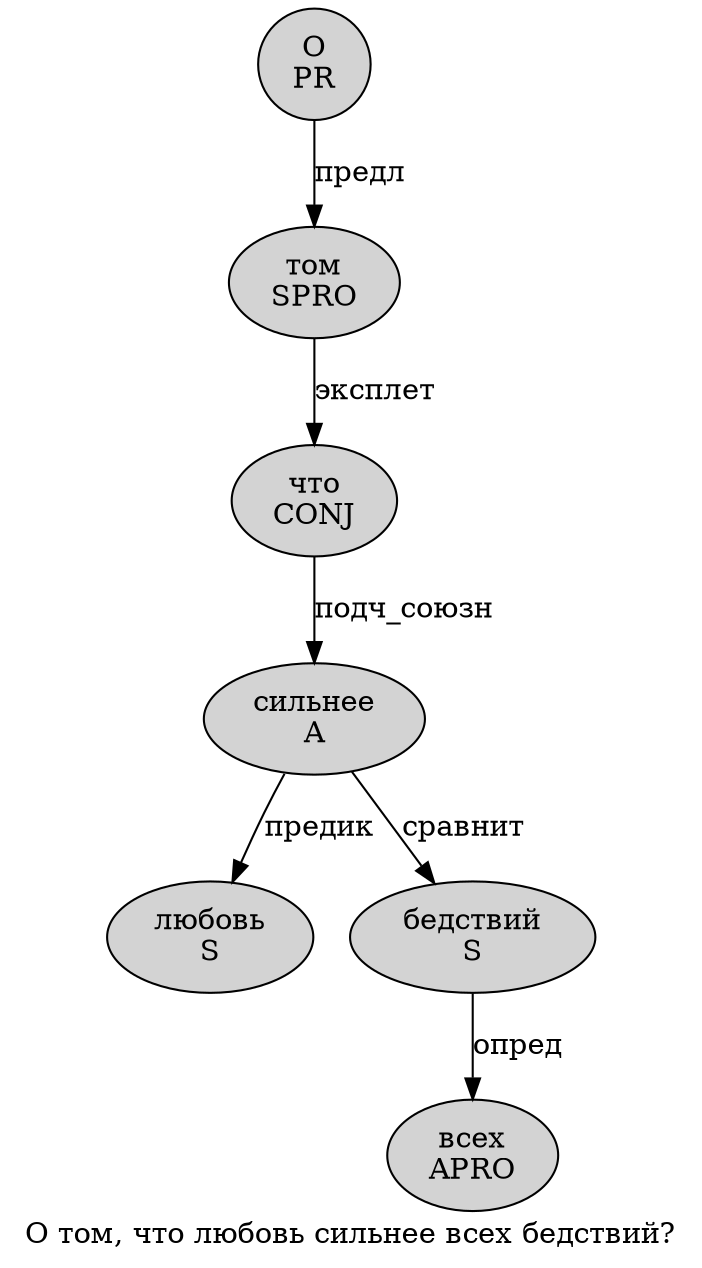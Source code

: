 digraph SENTENCE_4874 {
	graph [label="О том, что любовь сильнее всех бедствий?"]
	node [style=filled]
		0 [label="О
PR" color="" fillcolor=lightgray penwidth=1 shape=ellipse]
		1 [label="том
SPRO" color="" fillcolor=lightgray penwidth=1 shape=ellipse]
		3 [label="что
CONJ" color="" fillcolor=lightgray penwidth=1 shape=ellipse]
		4 [label="любовь
S" color="" fillcolor=lightgray penwidth=1 shape=ellipse]
		5 [label="сильнее
A" color="" fillcolor=lightgray penwidth=1 shape=ellipse]
		6 [label="всех
APRO" color="" fillcolor=lightgray penwidth=1 shape=ellipse]
		7 [label="бедствий
S" color="" fillcolor=lightgray penwidth=1 shape=ellipse]
			0 -> 1 [label="предл"]
			7 -> 6 [label="опред"]
			5 -> 4 [label="предик"]
			5 -> 7 [label="сравнит"]
			3 -> 5 [label="подч_союзн"]
			1 -> 3 [label="эксплет"]
}